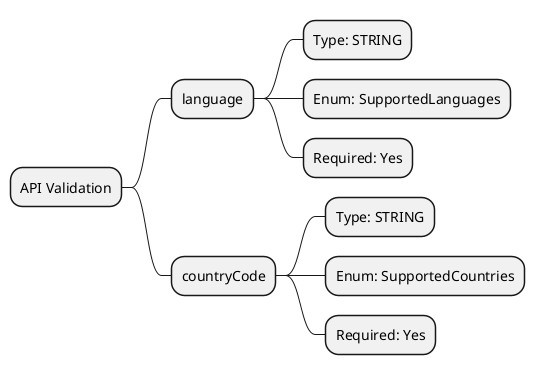 @startmindmap API Validation
* API Validation
** language
*** Type: STRING
*** Enum: SupportedLanguages
*** Required: Yes
** countryCode
*** Type: STRING
*** Enum: SupportedCountries
*** Required: Yes
@endmindmap